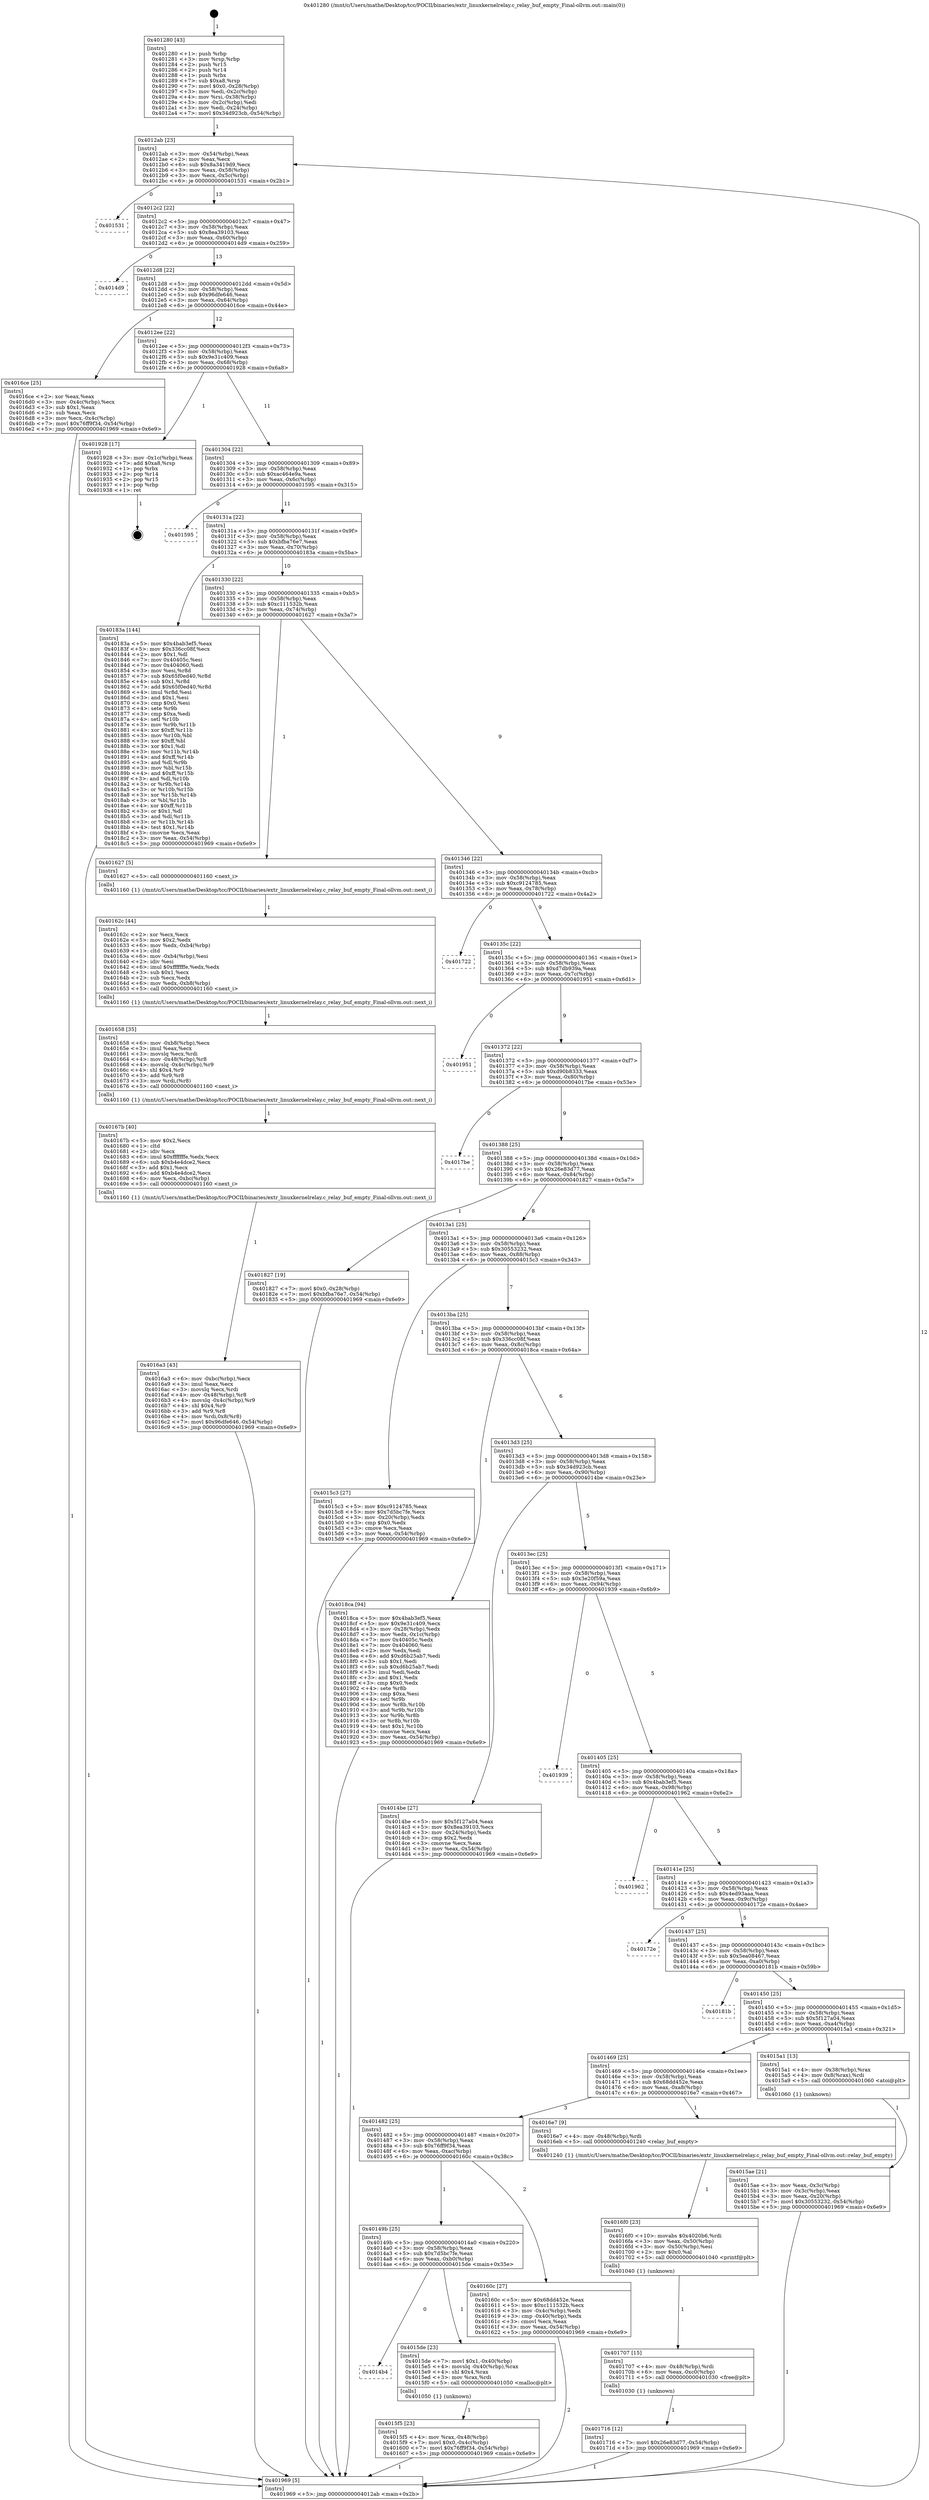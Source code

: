 digraph "0x401280" {
  label = "0x401280 (/mnt/c/Users/mathe/Desktop/tcc/POCII/binaries/extr_linuxkernelrelay.c_relay_buf_empty_Final-ollvm.out::main(0))"
  labelloc = "t"
  node[shape=record]

  Entry [label="",width=0.3,height=0.3,shape=circle,fillcolor=black,style=filled]
  "0x4012ab" [label="{
     0x4012ab [23]\l
     | [instrs]\l
     &nbsp;&nbsp;0x4012ab \<+3\>: mov -0x54(%rbp),%eax\l
     &nbsp;&nbsp;0x4012ae \<+2\>: mov %eax,%ecx\l
     &nbsp;&nbsp;0x4012b0 \<+6\>: sub $0x8a3419d9,%ecx\l
     &nbsp;&nbsp;0x4012b6 \<+3\>: mov %eax,-0x58(%rbp)\l
     &nbsp;&nbsp;0x4012b9 \<+3\>: mov %ecx,-0x5c(%rbp)\l
     &nbsp;&nbsp;0x4012bc \<+6\>: je 0000000000401531 \<main+0x2b1\>\l
  }"]
  "0x401531" [label="{
     0x401531\l
  }", style=dashed]
  "0x4012c2" [label="{
     0x4012c2 [22]\l
     | [instrs]\l
     &nbsp;&nbsp;0x4012c2 \<+5\>: jmp 00000000004012c7 \<main+0x47\>\l
     &nbsp;&nbsp;0x4012c7 \<+3\>: mov -0x58(%rbp),%eax\l
     &nbsp;&nbsp;0x4012ca \<+5\>: sub $0x8ea39103,%eax\l
     &nbsp;&nbsp;0x4012cf \<+3\>: mov %eax,-0x60(%rbp)\l
     &nbsp;&nbsp;0x4012d2 \<+6\>: je 00000000004014d9 \<main+0x259\>\l
  }"]
  Exit [label="",width=0.3,height=0.3,shape=circle,fillcolor=black,style=filled,peripheries=2]
  "0x4014d9" [label="{
     0x4014d9\l
  }", style=dashed]
  "0x4012d8" [label="{
     0x4012d8 [22]\l
     | [instrs]\l
     &nbsp;&nbsp;0x4012d8 \<+5\>: jmp 00000000004012dd \<main+0x5d\>\l
     &nbsp;&nbsp;0x4012dd \<+3\>: mov -0x58(%rbp),%eax\l
     &nbsp;&nbsp;0x4012e0 \<+5\>: sub $0x96dfe646,%eax\l
     &nbsp;&nbsp;0x4012e5 \<+3\>: mov %eax,-0x64(%rbp)\l
     &nbsp;&nbsp;0x4012e8 \<+6\>: je 00000000004016ce \<main+0x44e\>\l
  }"]
  "0x401716" [label="{
     0x401716 [12]\l
     | [instrs]\l
     &nbsp;&nbsp;0x401716 \<+7\>: movl $0x26e83d77,-0x54(%rbp)\l
     &nbsp;&nbsp;0x40171d \<+5\>: jmp 0000000000401969 \<main+0x6e9\>\l
  }"]
  "0x4016ce" [label="{
     0x4016ce [25]\l
     | [instrs]\l
     &nbsp;&nbsp;0x4016ce \<+2\>: xor %eax,%eax\l
     &nbsp;&nbsp;0x4016d0 \<+3\>: mov -0x4c(%rbp),%ecx\l
     &nbsp;&nbsp;0x4016d3 \<+3\>: sub $0x1,%eax\l
     &nbsp;&nbsp;0x4016d6 \<+2\>: sub %eax,%ecx\l
     &nbsp;&nbsp;0x4016d8 \<+3\>: mov %ecx,-0x4c(%rbp)\l
     &nbsp;&nbsp;0x4016db \<+7\>: movl $0x76ff9f34,-0x54(%rbp)\l
     &nbsp;&nbsp;0x4016e2 \<+5\>: jmp 0000000000401969 \<main+0x6e9\>\l
  }"]
  "0x4012ee" [label="{
     0x4012ee [22]\l
     | [instrs]\l
     &nbsp;&nbsp;0x4012ee \<+5\>: jmp 00000000004012f3 \<main+0x73\>\l
     &nbsp;&nbsp;0x4012f3 \<+3\>: mov -0x58(%rbp),%eax\l
     &nbsp;&nbsp;0x4012f6 \<+5\>: sub $0x9e31c409,%eax\l
     &nbsp;&nbsp;0x4012fb \<+3\>: mov %eax,-0x68(%rbp)\l
     &nbsp;&nbsp;0x4012fe \<+6\>: je 0000000000401928 \<main+0x6a8\>\l
  }"]
  "0x401707" [label="{
     0x401707 [15]\l
     | [instrs]\l
     &nbsp;&nbsp;0x401707 \<+4\>: mov -0x48(%rbp),%rdi\l
     &nbsp;&nbsp;0x40170b \<+6\>: mov %eax,-0xc0(%rbp)\l
     &nbsp;&nbsp;0x401711 \<+5\>: call 0000000000401030 \<free@plt\>\l
     | [calls]\l
     &nbsp;&nbsp;0x401030 \{1\} (unknown)\l
  }"]
  "0x401928" [label="{
     0x401928 [17]\l
     | [instrs]\l
     &nbsp;&nbsp;0x401928 \<+3\>: mov -0x1c(%rbp),%eax\l
     &nbsp;&nbsp;0x40192b \<+7\>: add $0xa8,%rsp\l
     &nbsp;&nbsp;0x401932 \<+1\>: pop %rbx\l
     &nbsp;&nbsp;0x401933 \<+2\>: pop %r14\l
     &nbsp;&nbsp;0x401935 \<+2\>: pop %r15\l
     &nbsp;&nbsp;0x401937 \<+1\>: pop %rbp\l
     &nbsp;&nbsp;0x401938 \<+1\>: ret\l
  }"]
  "0x401304" [label="{
     0x401304 [22]\l
     | [instrs]\l
     &nbsp;&nbsp;0x401304 \<+5\>: jmp 0000000000401309 \<main+0x89\>\l
     &nbsp;&nbsp;0x401309 \<+3\>: mov -0x58(%rbp),%eax\l
     &nbsp;&nbsp;0x40130c \<+5\>: sub $0xac464e9a,%eax\l
     &nbsp;&nbsp;0x401311 \<+3\>: mov %eax,-0x6c(%rbp)\l
     &nbsp;&nbsp;0x401314 \<+6\>: je 0000000000401595 \<main+0x315\>\l
  }"]
  "0x4016f0" [label="{
     0x4016f0 [23]\l
     | [instrs]\l
     &nbsp;&nbsp;0x4016f0 \<+10\>: movabs $0x4020b6,%rdi\l
     &nbsp;&nbsp;0x4016fa \<+3\>: mov %eax,-0x50(%rbp)\l
     &nbsp;&nbsp;0x4016fd \<+3\>: mov -0x50(%rbp),%esi\l
     &nbsp;&nbsp;0x401700 \<+2\>: mov $0x0,%al\l
     &nbsp;&nbsp;0x401702 \<+5\>: call 0000000000401040 \<printf@plt\>\l
     | [calls]\l
     &nbsp;&nbsp;0x401040 \{1\} (unknown)\l
  }"]
  "0x401595" [label="{
     0x401595\l
  }", style=dashed]
  "0x40131a" [label="{
     0x40131a [22]\l
     | [instrs]\l
     &nbsp;&nbsp;0x40131a \<+5\>: jmp 000000000040131f \<main+0x9f\>\l
     &nbsp;&nbsp;0x40131f \<+3\>: mov -0x58(%rbp),%eax\l
     &nbsp;&nbsp;0x401322 \<+5\>: sub $0xbfba76e7,%eax\l
     &nbsp;&nbsp;0x401327 \<+3\>: mov %eax,-0x70(%rbp)\l
     &nbsp;&nbsp;0x40132a \<+6\>: je 000000000040183a \<main+0x5ba\>\l
  }"]
  "0x4016a3" [label="{
     0x4016a3 [43]\l
     | [instrs]\l
     &nbsp;&nbsp;0x4016a3 \<+6\>: mov -0xbc(%rbp),%ecx\l
     &nbsp;&nbsp;0x4016a9 \<+3\>: imul %eax,%ecx\l
     &nbsp;&nbsp;0x4016ac \<+3\>: movslq %ecx,%rdi\l
     &nbsp;&nbsp;0x4016af \<+4\>: mov -0x48(%rbp),%r8\l
     &nbsp;&nbsp;0x4016b3 \<+4\>: movslq -0x4c(%rbp),%r9\l
     &nbsp;&nbsp;0x4016b7 \<+4\>: shl $0x4,%r9\l
     &nbsp;&nbsp;0x4016bb \<+3\>: add %r9,%r8\l
     &nbsp;&nbsp;0x4016be \<+4\>: mov %rdi,0x8(%r8)\l
     &nbsp;&nbsp;0x4016c2 \<+7\>: movl $0x96dfe646,-0x54(%rbp)\l
     &nbsp;&nbsp;0x4016c9 \<+5\>: jmp 0000000000401969 \<main+0x6e9\>\l
  }"]
  "0x40183a" [label="{
     0x40183a [144]\l
     | [instrs]\l
     &nbsp;&nbsp;0x40183a \<+5\>: mov $0x4bab3ef5,%eax\l
     &nbsp;&nbsp;0x40183f \<+5\>: mov $0x336cc08f,%ecx\l
     &nbsp;&nbsp;0x401844 \<+2\>: mov $0x1,%dl\l
     &nbsp;&nbsp;0x401846 \<+7\>: mov 0x40405c,%esi\l
     &nbsp;&nbsp;0x40184d \<+7\>: mov 0x404060,%edi\l
     &nbsp;&nbsp;0x401854 \<+3\>: mov %esi,%r8d\l
     &nbsp;&nbsp;0x401857 \<+7\>: sub $0x65f0ed40,%r8d\l
     &nbsp;&nbsp;0x40185e \<+4\>: sub $0x1,%r8d\l
     &nbsp;&nbsp;0x401862 \<+7\>: add $0x65f0ed40,%r8d\l
     &nbsp;&nbsp;0x401869 \<+4\>: imul %r8d,%esi\l
     &nbsp;&nbsp;0x40186d \<+3\>: and $0x1,%esi\l
     &nbsp;&nbsp;0x401870 \<+3\>: cmp $0x0,%esi\l
     &nbsp;&nbsp;0x401873 \<+4\>: sete %r9b\l
     &nbsp;&nbsp;0x401877 \<+3\>: cmp $0xa,%edi\l
     &nbsp;&nbsp;0x40187a \<+4\>: setl %r10b\l
     &nbsp;&nbsp;0x40187e \<+3\>: mov %r9b,%r11b\l
     &nbsp;&nbsp;0x401881 \<+4\>: xor $0xff,%r11b\l
     &nbsp;&nbsp;0x401885 \<+3\>: mov %r10b,%bl\l
     &nbsp;&nbsp;0x401888 \<+3\>: xor $0xff,%bl\l
     &nbsp;&nbsp;0x40188b \<+3\>: xor $0x1,%dl\l
     &nbsp;&nbsp;0x40188e \<+3\>: mov %r11b,%r14b\l
     &nbsp;&nbsp;0x401891 \<+4\>: and $0xff,%r14b\l
     &nbsp;&nbsp;0x401895 \<+3\>: and %dl,%r9b\l
     &nbsp;&nbsp;0x401898 \<+3\>: mov %bl,%r15b\l
     &nbsp;&nbsp;0x40189b \<+4\>: and $0xff,%r15b\l
     &nbsp;&nbsp;0x40189f \<+3\>: and %dl,%r10b\l
     &nbsp;&nbsp;0x4018a2 \<+3\>: or %r9b,%r14b\l
     &nbsp;&nbsp;0x4018a5 \<+3\>: or %r10b,%r15b\l
     &nbsp;&nbsp;0x4018a8 \<+3\>: xor %r15b,%r14b\l
     &nbsp;&nbsp;0x4018ab \<+3\>: or %bl,%r11b\l
     &nbsp;&nbsp;0x4018ae \<+4\>: xor $0xff,%r11b\l
     &nbsp;&nbsp;0x4018b2 \<+3\>: or $0x1,%dl\l
     &nbsp;&nbsp;0x4018b5 \<+3\>: and %dl,%r11b\l
     &nbsp;&nbsp;0x4018b8 \<+3\>: or %r11b,%r14b\l
     &nbsp;&nbsp;0x4018bb \<+4\>: test $0x1,%r14b\l
     &nbsp;&nbsp;0x4018bf \<+3\>: cmovne %ecx,%eax\l
     &nbsp;&nbsp;0x4018c2 \<+3\>: mov %eax,-0x54(%rbp)\l
     &nbsp;&nbsp;0x4018c5 \<+5\>: jmp 0000000000401969 \<main+0x6e9\>\l
  }"]
  "0x401330" [label="{
     0x401330 [22]\l
     | [instrs]\l
     &nbsp;&nbsp;0x401330 \<+5\>: jmp 0000000000401335 \<main+0xb5\>\l
     &nbsp;&nbsp;0x401335 \<+3\>: mov -0x58(%rbp),%eax\l
     &nbsp;&nbsp;0x401338 \<+5\>: sub $0xc111532b,%eax\l
     &nbsp;&nbsp;0x40133d \<+3\>: mov %eax,-0x74(%rbp)\l
     &nbsp;&nbsp;0x401340 \<+6\>: je 0000000000401627 \<main+0x3a7\>\l
  }"]
  "0x40167b" [label="{
     0x40167b [40]\l
     | [instrs]\l
     &nbsp;&nbsp;0x40167b \<+5\>: mov $0x2,%ecx\l
     &nbsp;&nbsp;0x401680 \<+1\>: cltd\l
     &nbsp;&nbsp;0x401681 \<+2\>: idiv %ecx\l
     &nbsp;&nbsp;0x401683 \<+6\>: imul $0xfffffffe,%edx,%ecx\l
     &nbsp;&nbsp;0x401689 \<+6\>: sub $0xb4e4dce2,%ecx\l
     &nbsp;&nbsp;0x40168f \<+3\>: add $0x1,%ecx\l
     &nbsp;&nbsp;0x401692 \<+6\>: add $0xb4e4dce2,%ecx\l
     &nbsp;&nbsp;0x401698 \<+6\>: mov %ecx,-0xbc(%rbp)\l
     &nbsp;&nbsp;0x40169e \<+5\>: call 0000000000401160 \<next_i\>\l
     | [calls]\l
     &nbsp;&nbsp;0x401160 \{1\} (/mnt/c/Users/mathe/Desktop/tcc/POCII/binaries/extr_linuxkernelrelay.c_relay_buf_empty_Final-ollvm.out::next_i)\l
  }"]
  "0x401627" [label="{
     0x401627 [5]\l
     | [instrs]\l
     &nbsp;&nbsp;0x401627 \<+5\>: call 0000000000401160 \<next_i\>\l
     | [calls]\l
     &nbsp;&nbsp;0x401160 \{1\} (/mnt/c/Users/mathe/Desktop/tcc/POCII/binaries/extr_linuxkernelrelay.c_relay_buf_empty_Final-ollvm.out::next_i)\l
  }"]
  "0x401346" [label="{
     0x401346 [22]\l
     | [instrs]\l
     &nbsp;&nbsp;0x401346 \<+5\>: jmp 000000000040134b \<main+0xcb\>\l
     &nbsp;&nbsp;0x40134b \<+3\>: mov -0x58(%rbp),%eax\l
     &nbsp;&nbsp;0x40134e \<+5\>: sub $0xc9124785,%eax\l
     &nbsp;&nbsp;0x401353 \<+3\>: mov %eax,-0x78(%rbp)\l
     &nbsp;&nbsp;0x401356 \<+6\>: je 0000000000401722 \<main+0x4a2\>\l
  }"]
  "0x401658" [label="{
     0x401658 [35]\l
     | [instrs]\l
     &nbsp;&nbsp;0x401658 \<+6\>: mov -0xb8(%rbp),%ecx\l
     &nbsp;&nbsp;0x40165e \<+3\>: imul %eax,%ecx\l
     &nbsp;&nbsp;0x401661 \<+3\>: movslq %ecx,%rdi\l
     &nbsp;&nbsp;0x401664 \<+4\>: mov -0x48(%rbp),%r8\l
     &nbsp;&nbsp;0x401668 \<+4\>: movslq -0x4c(%rbp),%r9\l
     &nbsp;&nbsp;0x40166c \<+4\>: shl $0x4,%r9\l
     &nbsp;&nbsp;0x401670 \<+3\>: add %r9,%r8\l
     &nbsp;&nbsp;0x401673 \<+3\>: mov %rdi,(%r8)\l
     &nbsp;&nbsp;0x401676 \<+5\>: call 0000000000401160 \<next_i\>\l
     | [calls]\l
     &nbsp;&nbsp;0x401160 \{1\} (/mnt/c/Users/mathe/Desktop/tcc/POCII/binaries/extr_linuxkernelrelay.c_relay_buf_empty_Final-ollvm.out::next_i)\l
  }"]
  "0x401722" [label="{
     0x401722\l
  }", style=dashed]
  "0x40135c" [label="{
     0x40135c [22]\l
     | [instrs]\l
     &nbsp;&nbsp;0x40135c \<+5\>: jmp 0000000000401361 \<main+0xe1\>\l
     &nbsp;&nbsp;0x401361 \<+3\>: mov -0x58(%rbp),%eax\l
     &nbsp;&nbsp;0x401364 \<+5\>: sub $0xd7db939a,%eax\l
     &nbsp;&nbsp;0x401369 \<+3\>: mov %eax,-0x7c(%rbp)\l
     &nbsp;&nbsp;0x40136c \<+6\>: je 0000000000401951 \<main+0x6d1\>\l
  }"]
  "0x40162c" [label="{
     0x40162c [44]\l
     | [instrs]\l
     &nbsp;&nbsp;0x40162c \<+2\>: xor %ecx,%ecx\l
     &nbsp;&nbsp;0x40162e \<+5\>: mov $0x2,%edx\l
     &nbsp;&nbsp;0x401633 \<+6\>: mov %edx,-0xb4(%rbp)\l
     &nbsp;&nbsp;0x401639 \<+1\>: cltd\l
     &nbsp;&nbsp;0x40163a \<+6\>: mov -0xb4(%rbp),%esi\l
     &nbsp;&nbsp;0x401640 \<+2\>: idiv %esi\l
     &nbsp;&nbsp;0x401642 \<+6\>: imul $0xfffffffe,%edx,%edx\l
     &nbsp;&nbsp;0x401648 \<+3\>: sub $0x1,%ecx\l
     &nbsp;&nbsp;0x40164b \<+2\>: sub %ecx,%edx\l
     &nbsp;&nbsp;0x40164d \<+6\>: mov %edx,-0xb8(%rbp)\l
     &nbsp;&nbsp;0x401653 \<+5\>: call 0000000000401160 \<next_i\>\l
     | [calls]\l
     &nbsp;&nbsp;0x401160 \{1\} (/mnt/c/Users/mathe/Desktop/tcc/POCII/binaries/extr_linuxkernelrelay.c_relay_buf_empty_Final-ollvm.out::next_i)\l
  }"]
  "0x401951" [label="{
     0x401951\l
  }", style=dashed]
  "0x401372" [label="{
     0x401372 [22]\l
     | [instrs]\l
     &nbsp;&nbsp;0x401372 \<+5\>: jmp 0000000000401377 \<main+0xf7\>\l
     &nbsp;&nbsp;0x401377 \<+3\>: mov -0x58(%rbp),%eax\l
     &nbsp;&nbsp;0x40137a \<+5\>: sub $0xd90b8333,%eax\l
     &nbsp;&nbsp;0x40137f \<+3\>: mov %eax,-0x80(%rbp)\l
     &nbsp;&nbsp;0x401382 \<+6\>: je 00000000004017be \<main+0x53e\>\l
  }"]
  "0x4015f5" [label="{
     0x4015f5 [23]\l
     | [instrs]\l
     &nbsp;&nbsp;0x4015f5 \<+4\>: mov %rax,-0x48(%rbp)\l
     &nbsp;&nbsp;0x4015f9 \<+7\>: movl $0x0,-0x4c(%rbp)\l
     &nbsp;&nbsp;0x401600 \<+7\>: movl $0x76ff9f34,-0x54(%rbp)\l
     &nbsp;&nbsp;0x401607 \<+5\>: jmp 0000000000401969 \<main+0x6e9\>\l
  }"]
  "0x4017be" [label="{
     0x4017be\l
  }", style=dashed]
  "0x401388" [label="{
     0x401388 [25]\l
     | [instrs]\l
     &nbsp;&nbsp;0x401388 \<+5\>: jmp 000000000040138d \<main+0x10d\>\l
     &nbsp;&nbsp;0x40138d \<+3\>: mov -0x58(%rbp),%eax\l
     &nbsp;&nbsp;0x401390 \<+5\>: sub $0x26e83d77,%eax\l
     &nbsp;&nbsp;0x401395 \<+6\>: mov %eax,-0x84(%rbp)\l
     &nbsp;&nbsp;0x40139b \<+6\>: je 0000000000401827 \<main+0x5a7\>\l
  }"]
  "0x4014b4" [label="{
     0x4014b4\l
  }", style=dashed]
  "0x401827" [label="{
     0x401827 [19]\l
     | [instrs]\l
     &nbsp;&nbsp;0x401827 \<+7\>: movl $0x0,-0x28(%rbp)\l
     &nbsp;&nbsp;0x40182e \<+7\>: movl $0xbfba76e7,-0x54(%rbp)\l
     &nbsp;&nbsp;0x401835 \<+5\>: jmp 0000000000401969 \<main+0x6e9\>\l
  }"]
  "0x4013a1" [label="{
     0x4013a1 [25]\l
     | [instrs]\l
     &nbsp;&nbsp;0x4013a1 \<+5\>: jmp 00000000004013a6 \<main+0x126\>\l
     &nbsp;&nbsp;0x4013a6 \<+3\>: mov -0x58(%rbp),%eax\l
     &nbsp;&nbsp;0x4013a9 \<+5\>: sub $0x30553232,%eax\l
     &nbsp;&nbsp;0x4013ae \<+6\>: mov %eax,-0x88(%rbp)\l
     &nbsp;&nbsp;0x4013b4 \<+6\>: je 00000000004015c3 \<main+0x343\>\l
  }"]
  "0x4015de" [label="{
     0x4015de [23]\l
     | [instrs]\l
     &nbsp;&nbsp;0x4015de \<+7\>: movl $0x1,-0x40(%rbp)\l
     &nbsp;&nbsp;0x4015e5 \<+4\>: movslq -0x40(%rbp),%rax\l
     &nbsp;&nbsp;0x4015e9 \<+4\>: shl $0x4,%rax\l
     &nbsp;&nbsp;0x4015ed \<+3\>: mov %rax,%rdi\l
     &nbsp;&nbsp;0x4015f0 \<+5\>: call 0000000000401050 \<malloc@plt\>\l
     | [calls]\l
     &nbsp;&nbsp;0x401050 \{1\} (unknown)\l
  }"]
  "0x4015c3" [label="{
     0x4015c3 [27]\l
     | [instrs]\l
     &nbsp;&nbsp;0x4015c3 \<+5\>: mov $0xc9124785,%eax\l
     &nbsp;&nbsp;0x4015c8 \<+5\>: mov $0x7d5bc7fe,%ecx\l
     &nbsp;&nbsp;0x4015cd \<+3\>: mov -0x20(%rbp),%edx\l
     &nbsp;&nbsp;0x4015d0 \<+3\>: cmp $0x0,%edx\l
     &nbsp;&nbsp;0x4015d3 \<+3\>: cmove %ecx,%eax\l
     &nbsp;&nbsp;0x4015d6 \<+3\>: mov %eax,-0x54(%rbp)\l
     &nbsp;&nbsp;0x4015d9 \<+5\>: jmp 0000000000401969 \<main+0x6e9\>\l
  }"]
  "0x4013ba" [label="{
     0x4013ba [25]\l
     | [instrs]\l
     &nbsp;&nbsp;0x4013ba \<+5\>: jmp 00000000004013bf \<main+0x13f\>\l
     &nbsp;&nbsp;0x4013bf \<+3\>: mov -0x58(%rbp),%eax\l
     &nbsp;&nbsp;0x4013c2 \<+5\>: sub $0x336cc08f,%eax\l
     &nbsp;&nbsp;0x4013c7 \<+6\>: mov %eax,-0x8c(%rbp)\l
     &nbsp;&nbsp;0x4013cd \<+6\>: je 00000000004018ca \<main+0x64a\>\l
  }"]
  "0x40149b" [label="{
     0x40149b [25]\l
     | [instrs]\l
     &nbsp;&nbsp;0x40149b \<+5\>: jmp 00000000004014a0 \<main+0x220\>\l
     &nbsp;&nbsp;0x4014a0 \<+3\>: mov -0x58(%rbp),%eax\l
     &nbsp;&nbsp;0x4014a3 \<+5\>: sub $0x7d5bc7fe,%eax\l
     &nbsp;&nbsp;0x4014a8 \<+6\>: mov %eax,-0xb0(%rbp)\l
     &nbsp;&nbsp;0x4014ae \<+6\>: je 00000000004015de \<main+0x35e\>\l
  }"]
  "0x4018ca" [label="{
     0x4018ca [94]\l
     | [instrs]\l
     &nbsp;&nbsp;0x4018ca \<+5\>: mov $0x4bab3ef5,%eax\l
     &nbsp;&nbsp;0x4018cf \<+5\>: mov $0x9e31c409,%ecx\l
     &nbsp;&nbsp;0x4018d4 \<+3\>: mov -0x28(%rbp),%edx\l
     &nbsp;&nbsp;0x4018d7 \<+3\>: mov %edx,-0x1c(%rbp)\l
     &nbsp;&nbsp;0x4018da \<+7\>: mov 0x40405c,%edx\l
     &nbsp;&nbsp;0x4018e1 \<+7\>: mov 0x404060,%esi\l
     &nbsp;&nbsp;0x4018e8 \<+2\>: mov %edx,%edi\l
     &nbsp;&nbsp;0x4018ea \<+6\>: add $0xd6b25ab7,%edi\l
     &nbsp;&nbsp;0x4018f0 \<+3\>: sub $0x1,%edi\l
     &nbsp;&nbsp;0x4018f3 \<+6\>: sub $0xd6b25ab7,%edi\l
     &nbsp;&nbsp;0x4018f9 \<+3\>: imul %edi,%edx\l
     &nbsp;&nbsp;0x4018fc \<+3\>: and $0x1,%edx\l
     &nbsp;&nbsp;0x4018ff \<+3\>: cmp $0x0,%edx\l
     &nbsp;&nbsp;0x401902 \<+4\>: sete %r8b\l
     &nbsp;&nbsp;0x401906 \<+3\>: cmp $0xa,%esi\l
     &nbsp;&nbsp;0x401909 \<+4\>: setl %r9b\l
     &nbsp;&nbsp;0x40190d \<+3\>: mov %r8b,%r10b\l
     &nbsp;&nbsp;0x401910 \<+3\>: and %r9b,%r10b\l
     &nbsp;&nbsp;0x401913 \<+3\>: xor %r9b,%r8b\l
     &nbsp;&nbsp;0x401916 \<+3\>: or %r8b,%r10b\l
     &nbsp;&nbsp;0x401919 \<+4\>: test $0x1,%r10b\l
     &nbsp;&nbsp;0x40191d \<+3\>: cmovne %ecx,%eax\l
     &nbsp;&nbsp;0x401920 \<+3\>: mov %eax,-0x54(%rbp)\l
     &nbsp;&nbsp;0x401923 \<+5\>: jmp 0000000000401969 \<main+0x6e9\>\l
  }"]
  "0x4013d3" [label="{
     0x4013d3 [25]\l
     | [instrs]\l
     &nbsp;&nbsp;0x4013d3 \<+5\>: jmp 00000000004013d8 \<main+0x158\>\l
     &nbsp;&nbsp;0x4013d8 \<+3\>: mov -0x58(%rbp),%eax\l
     &nbsp;&nbsp;0x4013db \<+5\>: sub $0x34d923cb,%eax\l
     &nbsp;&nbsp;0x4013e0 \<+6\>: mov %eax,-0x90(%rbp)\l
     &nbsp;&nbsp;0x4013e6 \<+6\>: je 00000000004014be \<main+0x23e\>\l
  }"]
  "0x40160c" [label="{
     0x40160c [27]\l
     | [instrs]\l
     &nbsp;&nbsp;0x40160c \<+5\>: mov $0x68dd452e,%eax\l
     &nbsp;&nbsp;0x401611 \<+5\>: mov $0xc111532b,%ecx\l
     &nbsp;&nbsp;0x401616 \<+3\>: mov -0x4c(%rbp),%edx\l
     &nbsp;&nbsp;0x401619 \<+3\>: cmp -0x40(%rbp),%edx\l
     &nbsp;&nbsp;0x40161c \<+3\>: cmovl %ecx,%eax\l
     &nbsp;&nbsp;0x40161f \<+3\>: mov %eax,-0x54(%rbp)\l
     &nbsp;&nbsp;0x401622 \<+5\>: jmp 0000000000401969 \<main+0x6e9\>\l
  }"]
  "0x4014be" [label="{
     0x4014be [27]\l
     | [instrs]\l
     &nbsp;&nbsp;0x4014be \<+5\>: mov $0x5f127a04,%eax\l
     &nbsp;&nbsp;0x4014c3 \<+5\>: mov $0x8ea39103,%ecx\l
     &nbsp;&nbsp;0x4014c8 \<+3\>: mov -0x24(%rbp),%edx\l
     &nbsp;&nbsp;0x4014cb \<+3\>: cmp $0x2,%edx\l
     &nbsp;&nbsp;0x4014ce \<+3\>: cmovne %ecx,%eax\l
     &nbsp;&nbsp;0x4014d1 \<+3\>: mov %eax,-0x54(%rbp)\l
     &nbsp;&nbsp;0x4014d4 \<+5\>: jmp 0000000000401969 \<main+0x6e9\>\l
  }"]
  "0x4013ec" [label="{
     0x4013ec [25]\l
     | [instrs]\l
     &nbsp;&nbsp;0x4013ec \<+5\>: jmp 00000000004013f1 \<main+0x171\>\l
     &nbsp;&nbsp;0x4013f1 \<+3\>: mov -0x58(%rbp),%eax\l
     &nbsp;&nbsp;0x4013f4 \<+5\>: sub $0x3e20f59a,%eax\l
     &nbsp;&nbsp;0x4013f9 \<+6\>: mov %eax,-0x94(%rbp)\l
     &nbsp;&nbsp;0x4013ff \<+6\>: je 0000000000401939 \<main+0x6b9\>\l
  }"]
  "0x401969" [label="{
     0x401969 [5]\l
     | [instrs]\l
     &nbsp;&nbsp;0x401969 \<+5\>: jmp 00000000004012ab \<main+0x2b\>\l
  }"]
  "0x401280" [label="{
     0x401280 [43]\l
     | [instrs]\l
     &nbsp;&nbsp;0x401280 \<+1\>: push %rbp\l
     &nbsp;&nbsp;0x401281 \<+3\>: mov %rsp,%rbp\l
     &nbsp;&nbsp;0x401284 \<+2\>: push %r15\l
     &nbsp;&nbsp;0x401286 \<+2\>: push %r14\l
     &nbsp;&nbsp;0x401288 \<+1\>: push %rbx\l
     &nbsp;&nbsp;0x401289 \<+7\>: sub $0xa8,%rsp\l
     &nbsp;&nbsp;0x401290 \<+7\>: movl $0x0,-0x28(%rbp)\l
     &nbsp;&nbsp;0x401297 \<+3\>: mov %edi,-0x2c(%rbp)\l
     &nbsp;&nbsp;0x40129a \<+4\>: mov %rsi,-0x38(%rbp)\l
     &nbsp;&nbsp;0x40129e \<+3\>: mov -0x2c(%rbp),%edi\l
     &nbsp;&nbsp;0x4012a1 \<+3\>: mov %edi,-0x24(%rbp)\l
     &nbsp;&nbsp;0x4012a4 \<+7\>: movl $0x34d923cb,-0x54(%rbp)\l
  }"]
  "0x401482" [label="{
     0x401482 [25]\l
     | [instrs]\l
     &nbsp;&nbsp;0x401482 \<+5\>: jmp 0000000000401487 \<main+0x207\>\l
     &nbsp;&nbsp;0x401487 \<+3\>: mov -0x58(%rbp),%eax\l
     &nbsp;&nbsp;0x40148a \<+5\>: sub $0x76ff9f34,%eax\l
     &nbsp;&nbsp;0x40148f \<+6\>: mov %eax,-0xac(%rbp)\l
     &nbsp;&nbsp;0x401495 \<+6\>: je 000000000040160c \<main+0x38c\>\l
  }"]
  "0x401939" [label="{
     0x401939\l
  }", style=dashed]
  "0x401405" [label="{
     0x401405 [25]\l
     | [instrs]\l
     &nbsp;&nbsp;0x401405 \<+5\>: jmp 000000000040140a \<main+0x18a\>\l
     &nbsp;&nbsp;0x40140a \<+3\>: mov -0x58(%rbp),%eax\l
     &nbsp;&nbsp;0x40140d \<+5\>: sub $0x4bab3ef5,%eax\l
     &nbsp;&nbsp;0x401412 \<+6\>: mov %eax,-0x98(%rbp)\l
     &nbsp;&nbsp;0x401418 \<+6\>: je 0000000000401962 \<main+0x6e2\>\l
  }"]
  "0x4016e7" [label="{
     0x4016e7 [9]\l
     | [instrs]\l
     &nbsp;&nbsp;0x4016e7 \<+4\>: mov -0x48(%rbp),%rdi\l
     &nbsp;&nbsp;0x4016eb \<+5\>: call 0000000000401240 \<relay_buf_empty\>\l
     | [calls]\l
     &nbsp;&nbsp;0x401240 \{1\} (/mnt/c/Users/mathe/Desktop/tcc/POCII/binaries/extr_linuxkernelrelay.c_relay_buf_empty_Final-ollvm.out::relay_buf_empty)\l
  }"]
  "0x401962" [label="{
     0x401962\l
  }", style=dashed]
  "0x40141e" [label="{
     0x40141e [25]\l
     | [instrs]\l
     &nbsp;&nbsp;0x40141e \<+5\>: jmp 0000000000401423 \<main+0x1a3\>\l
     &nbsp;&nbsp;0x401423 \<+3\>: mov -0x58(%rbp),%eax\l
     &nbsp;&nbsp;0x401426 \<+5\>: sub $0x4ed93aaa,%eax\l
     &nbsp;&nbsp;0x40142b \<+6\>: mov %eax,-0x9c(%rbp)\l
     &nbsp;&nbsp;0x401431 \<+6\>: je 000000000040172e \<main+0x4ae\>\l
  }"]
  "0x4015ae" [label="{
     0x4015ae [21]\l
     | [instrs]\l
     &nbsp;&nbsp;0x4015ae \<+3\>: mov %eax,-0x3c(%rbp)\l
     &nbsp;&nbsp;0x4015b1 \<+3\>: mov -0x3c(%rbp),%eax\l
     &nbsp;&nbsp;0x4015b4 \<+3\>: mov %eax,-0x20(%rbp)\l
     &nbsp;&nbsp;0x4015b7 \<+7\>: movl $0x30553232,-0x54(%rbp)\l
     &nbsp;&nbsp;0x4015be \<+5\>: jmp 0000000000401969 \<main+0x6e9\>\l
  }"]
  "0x40172e" [label="{
     0x40172e\l
  }", style=dashed]
  "0x401437" [label="{
     0x401437 [25]\l
     | [instrs]\l
     &nbsp;&nbsp;0x401437 \<+5\>: jmp 000000000040143c \<main+0x1bc\>\l
     &nbsp;&nbsp;0x40143c \<+3\>: mov -0x58(%rbp),%eax\l
     &nbsp;&nbsp;0x40143f \<+5\>: sub $0x5ea08467,%eax\l
     &nbsp;&nbsp;0x401444 \<+6\>: mov %eax,-0xa0(%rbp)\l
     &nbsp;&nbsp;0x40144a \<+6\>: je 000000000040181b \<main+0x59b\>\l
  }"]
  "0x401469" [label="{
     0x401469 [25]\l
     | [instrs]\l
     &nbsp;&nbsp;0x401469 \<+5\>: jmp 000000000040146e \<main+0x1ee\>\l
     &nbsp;&nbsp;0x40146e \<+3\>: mov -0x58(%rbp),%eax\l
     &nbsp;&nbsp;0x401471 \<+5\>: sub $0x68dd452e,%eax\l
     &nbsp;&nbsp;0x401476 \<+6\>: mov %eax,-0xa8(%rbp)\l
     &nbsp;&nbsp;0x40147c \<+6\>: je 00000000004016e7 \<main+0x467\>\l
  }"]
  "0x40181b" [label="{
     0x40181b\l
  }", style=dashed]
  "0x401450" [label="{
     0x401450 [25]\l
     | [instrs]\l
     &nbsp;&nbsp;0x401450 \<+5\>: jmp 0000000000401455 \<main+0x1d5\>\l
     &nbsp;&nbsp;0x401455 \<+3\>: mov -0x58(%rbp),%eax\l
     &nbsp;&nbsp;0x401458 \<+5\>: sub $0x5f127a04,%eax\l
     &nbsp;&nbsp;0x40145d \<+6\>: mov %eax,-0xa4(%rbp)\l
     &nbsp;&nbsp;0x401463 \<+6\>: je 00000000004015a1 \<main+0x321\>\l
  }"]
  "0x4015a1" [label="{
     0x4015a1 [13]\l
     | [instrs]\l
     &nbsp;&nbsp;0x4015a1 \<+4\>: mov -0x38(%rbp),%rax\l
     &nbsp;&nbsp;0x4015a5 \<+4\>: mov 0x8(%rax),%rdi\l
     &nbsp;&nbsp;0x4015a9 \<+5\>: call 0000000000401060 \<atoi@plt\>\l
     | [calls]\l
     &nbsp;&nbsp;0x401060 \{1\} (unknown)\l
  }"]
  Entry -> "0x401280" [label=" 1"]
  "0x4012ab" -> "0x401531" [label=" 0"]
  "0x4012ab" -> "0x4012c2" [label=" 13"]
  "0x401928" -> Exit [label=" 1"]
  "0x4012c2" -> "0x4014d9" [label=" 0"]
  "0x4012c2" -> "0x4012d8" [label=" 13"]
  "0x4018ca" -> "0x401969" [label=" 1"]
  "0x4012d8" -> "0x4016ce" [label=" 1"]
  "0x4012d8" -> "0x4012ee" [label=" 12"]
  "0x40183a" -> "0x401969" [label=" 1"]
  "0x4012ee" -> "0x401928" [label=" 1"]
  "0x4012ee" -> "0x401304" [label=" 11"]
  "0x401827" -> "0x401969" [label=" 1"]
  "0x401304" -> "0x401595" [label=" 0"]
  "0x401304" -> "0x40131a" [label=" 11"]
  "0x401716" -> "0x401969" [label=" 1"]
  "0x40131a" -> "0x40183a" [label=" 1"]
  "0x40131a" -> "0x401330" [label=" 10"]
  "0x401707" -> "0x401716" [label=" 1"]
  "0x401330" -> "0x401627" [label=" 1"]
  "0x401330" -> "0x401346" [label=" 9"]
  "0x4016f0" -> "0x401707" [label=" 1"]
  "0x401346" -> "0x401722" [label=" 0"]
  "0x401346" -> "0x40135c" [label=" 9"]
  "0x4016e7" -> "0x4016f0" [label=" 1"]
  "0x40135c" -> "0x401951" [label=" 0"]
  "0x40135c" -> "0x401372" [label=" 9"]
  "0x4016ce" -> "0x401969" [label=" 1"]
  "0x401372" -> "0x4017be" [label=" 0"]
  "0x401372" -> "0x401388" [label=" 9"]
  "0x4016a3" -> "0x401969" [label=" 1"]
  "0x401388" -> "0x401827" [label=" 1"]
  "0x401388" -> "0x4013a1" [label=" 8"]
  "0x40167b" -> "0x4016a3" [label=" 1"]
  "0x4013a1" -> "0x4015c3" [label=" 1"]
  "0x4013a1" -> "0x4013ba" [label=" 7"]
  "0x401658" -> "0x40167b" [label=" 1"]
  "0x4013ba" -> "0x4018ca" [label=" 1"]
  "0x4013ba" -> "0x4013d3" [label=" 6"]
  "0x401627" -> "0x40162c" [label=" 1"]
  "0x4013d3" -> "0x4014be" [label=" 1"]
  "0x4013d3" -> "0x4013ec" [label=" 5"]
  "0x4014be" -> "0x401969" [label=" 1"]
  "0x401280" -> "0x4012ab" [label=" 1"]
  "0x401969" -> "0x4012ab" [label=" 12"]
  "0x40160c" -> "0x401969" [label=" 2"]
  "0x4013ec" -> "0x401939" [label=" 0"]
  "0x4013ec" -> "0x401405" [label=" 5"]
  "0x4015de" -> "0x4015f5" [label=" 1"]
  "0x401405" -> "0x401962" [label=" 0"]
  "0x401405" -> "0x40141e" [label=" 5"]
  "0x40149b" -> "0x4014b4" [label=" 0"]
  "0x40141e" -> "0x40172e" [label=" 0"]
  "0x40141e" -> "0x401437" [label=" 5"]
  "0x40162c" -> "0x401658" [label=" 1"]
  "0x401437" -> "0x40181b" [label=" 0"]
  "0x401437" -> "0x401450" [label=" 5"]
  "0x401482" -> "0x40149b" [label=" 1"]
  "0x401450" -> "0x4015a1" [label=" 1"]
  "0x401450" -> "0x401469" [label=" 4"]
  "0x4015a1" -> "0x4015ae" [label=" 1"]
  "0x4015ae" -> "0x401969" [label=" 1"]
  "0x4015c3" -> "0x401969" [label=" 1"]
  "0x40149b" -> "0x4015de" [label=" 1"]
  "0x401469" -> "0x4016e7" [label=" 1"]
  "0x401469" -> "0x401482" [label=" 3"]
  "0x4015f5" -> "0x401969" [label=" 1"]
  "0x401482" -> "0x40160c" [label=" 2"]
}
